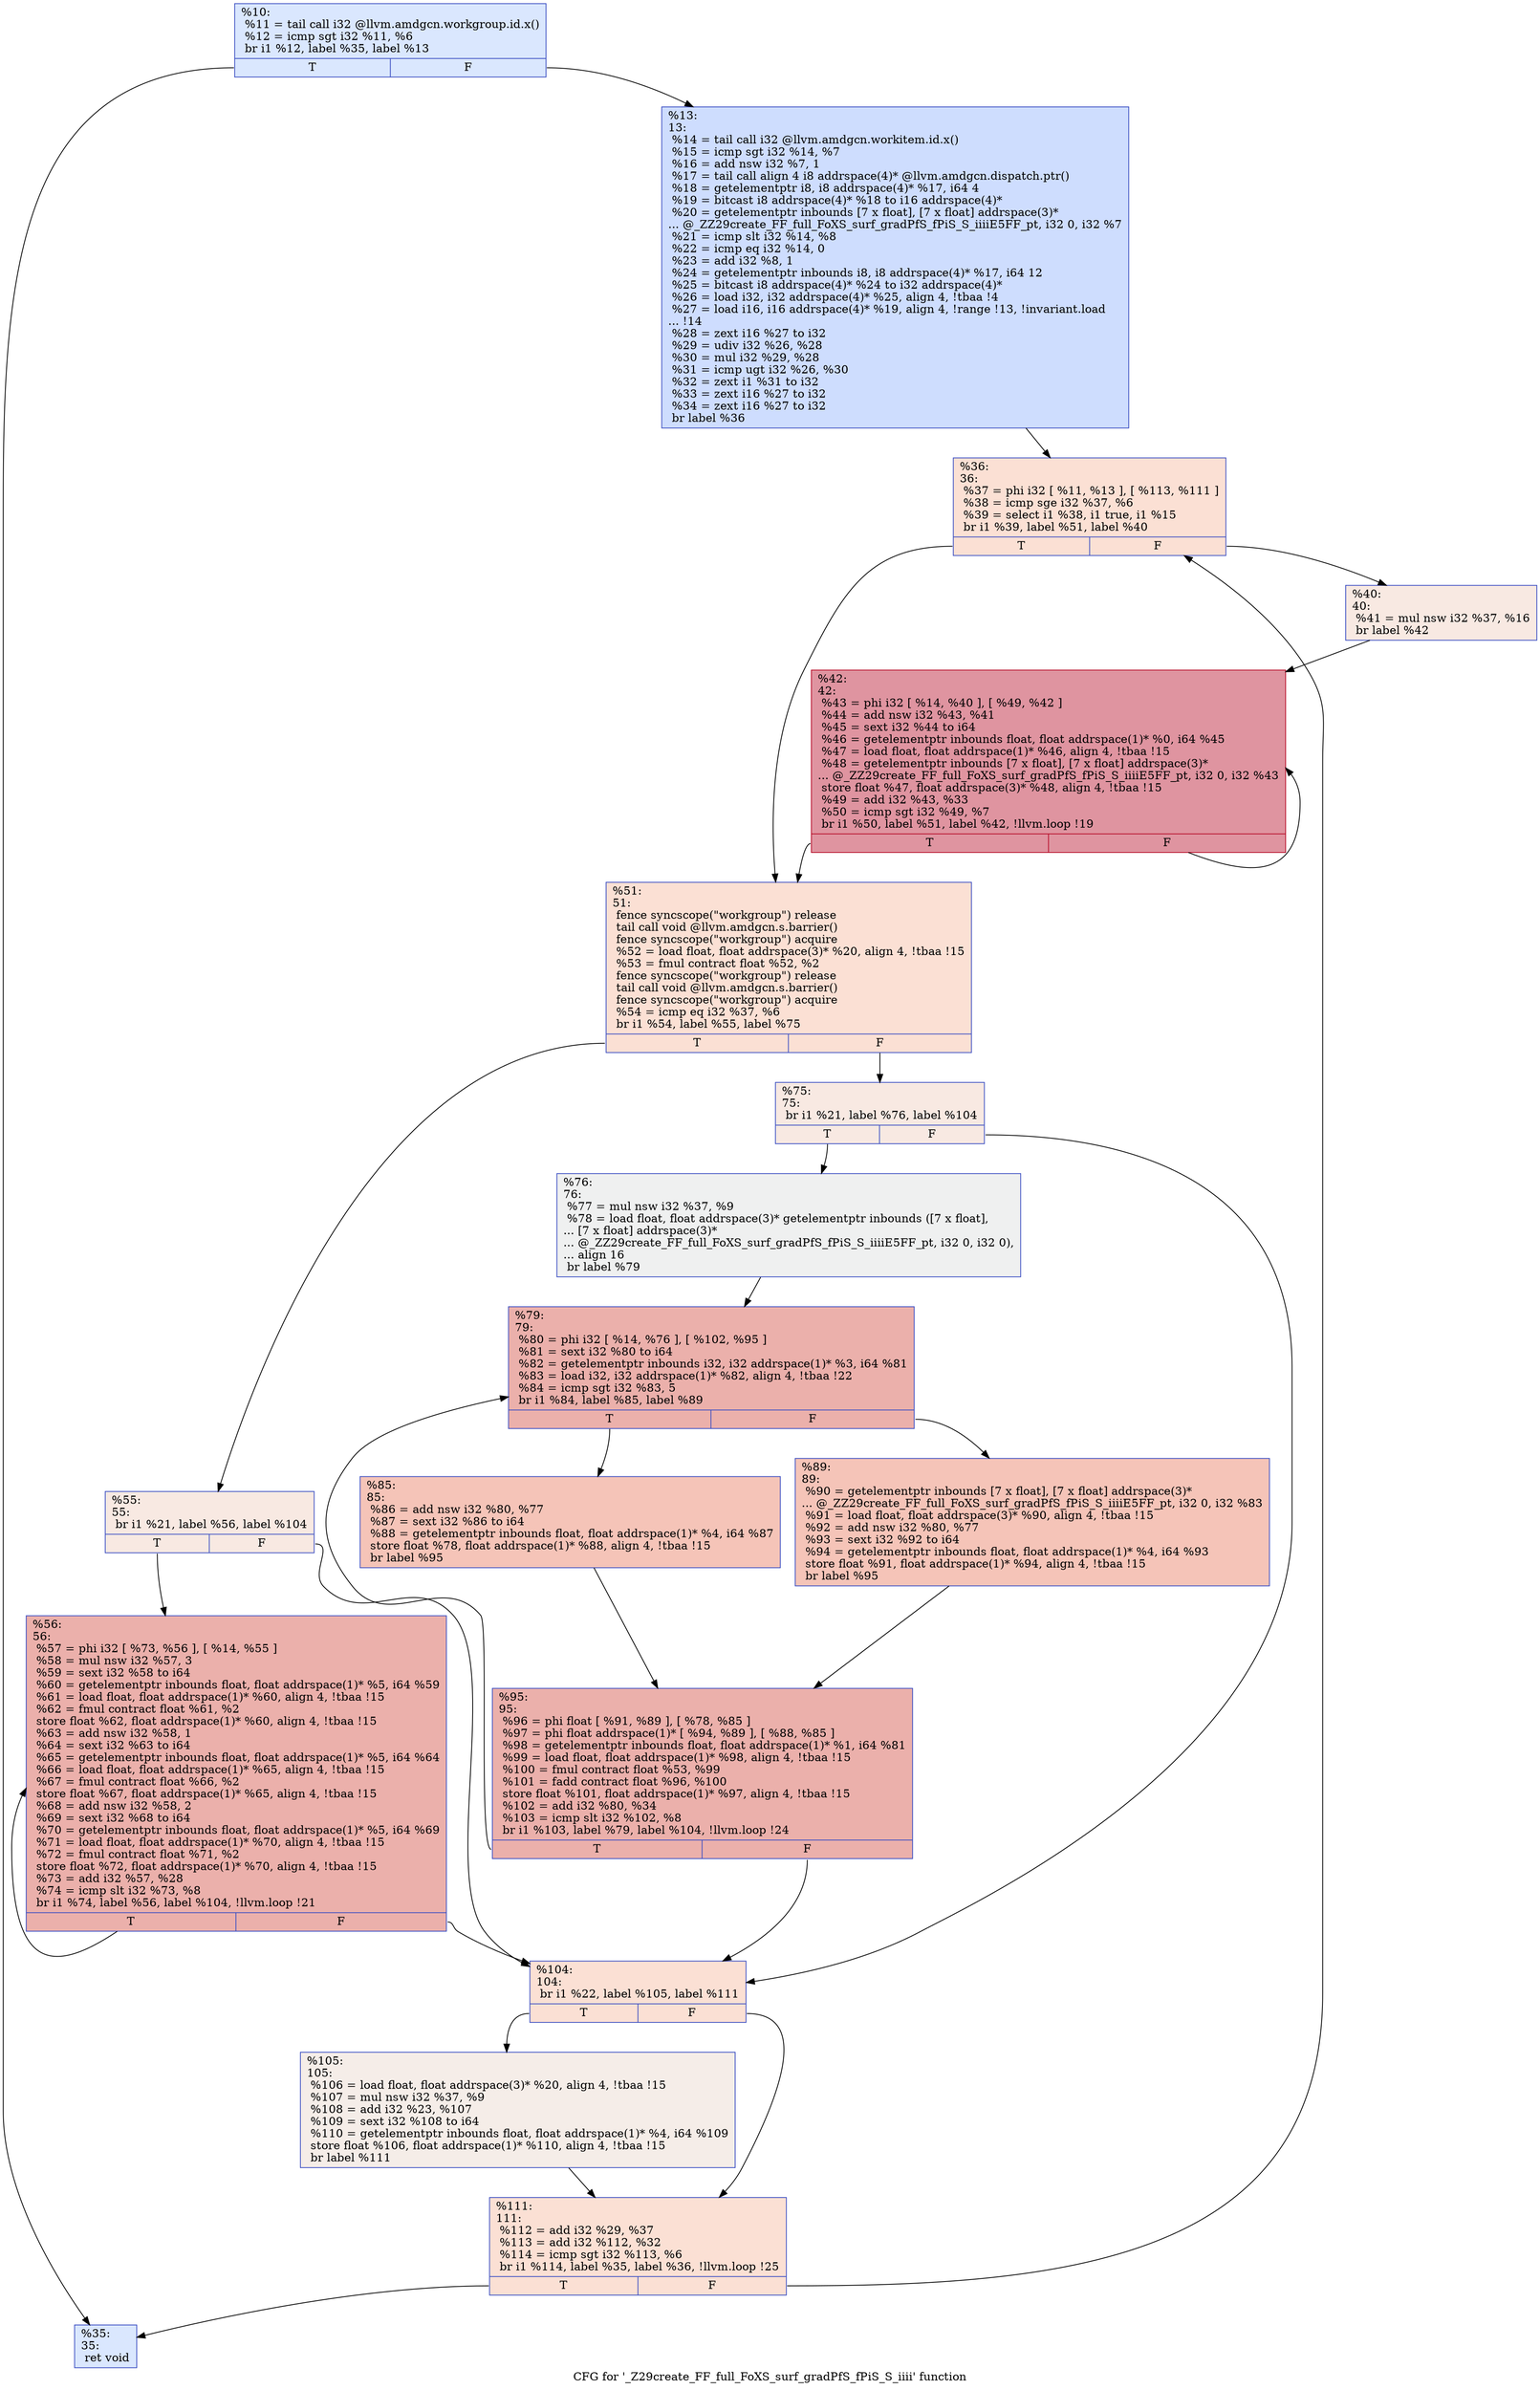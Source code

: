 digraph "CFG for '_Z29create_FF_full_FoXS_surf_gradPfS_fPiS_S_iiii' function" {
	label="CFG for '_Z29create_FF_full_FoXS_surf_gradPfS_fPiS_S_iiii' function";

	Node0x4a70000 [shape=record,color="#3d50c3ff", style=filled, fillcolor="#abc8fd70",label="{%10:\l  %11 = tail call i32 @llvm.amdgcn.workgroup.id.x()\l  %12 = icmp sgt i32 %11, %6\l  br i1 %12, label %35, label %13\l|{<s0>T|<s1>F}}"];
	Node0x4a70000:s0 -> Node0x4a709e0;
	Node0x4a70000:s1 -> Node0x4a70a70;
	Node0x4a70a70 [shape=record,color="#3d50c3ff", style=filled, fillcolor="#8fb1fe70",label="{%13:\l13:                                               \l  %14 = tail call i32 @llvm.amdgcn.workitem.id.x()\l  %15 = icmp sgt i32 %14, %7\l  %16 = add nsw i32 %7, 1\l  %17 = tail call align 4 i8 addrspace(4)* @llvm.amdgcn.dispatch.ptr()\l  %18 = getelementptr i8, i8 addrspace(4)* %17, i64 4\l  %19 = bitcast i8 addrspace(4)* %18 to i16 addrspace(4)*\l  %20 = getelementptr inbounds [7 x float], [7 x float] addrspace(3)*\l... @_ZZ29create_FF_full_FoXS_surf_gradPfS_fPiS_S_iiiiE5FF_pt, i32 0, i32 %7\l  %21 = icmp slt i32 %14, %8\l  %22 = icmp eq i32 %14, 0\l  %23 = add i32 %8, 1\l  %24 = getelementptr inbounds i8, i8 addrspace(4)* %17, i64 12\l  %25 = bitcast i8 addrspace(4)* %24 to i32 addrspace(4)*\l  %26 = load i32, i32 addrspace(4)* %25, align 4, !tbaa !4\l  %27 = load i16, i16 addrspace(4)* %19, align 4, !range !13, !invariant.load\l... !14\l  %28 = zext i16 %27 to i32\l  %29 = udiv i32 %26, %28\l  %30 = mul i32 %29, %28\l  %31 = icmp ugt i32 %26, %30\l  %32 = zext i1 %31 to i32\l  %33 = zext i16 %27 to i32\l  %34 = zext i16 %27 to i32\l  br label %36\l}"];
	Node0x4a70a70 -> Node0x4a730c0;
	Node0x4a709e0 [shape=record,color="#3d50c3ff", style=filled, fillcolor="#abc8fd70",label="{%35:\l35:                                               \l  ret void\l}"];
	Node0x4a730c0 [shape=record,color="#3d50c3ff", style=filled, fillcolor="#f7b99e70",label="{%36:\l36:                                               \l  %37 = phi i32 [ %11, %13 ], [ %113, %111 ]\l  %38 = icmp sge i32 %37, %6\l  %39 = select i1 %38, i1 true, i1 %15\l  br i1 %39, label %51, label %40\l|{<s0>T|<s1>F}}"];
	Node0x4a730c0:s0 -> Node0x4a73450;
	Node0x4a730c0:s1 -> Node0x4a734e0;
	Node0x4a734e0 [shape=record,color="#3d50c3ff", style=filled, fillcolor="#efcebd70",label="{%40:\l40:                                               \l  %41 = mul nsw i32 %37, %16\l  br label %42\l}"];
	Node0x4a734e0 -> Node0x4a736b0;
	Node0x4a736b0 [shape=record,color="#b70d28ff", style=filled, fillcolor="#b70d2870",label="{%42:\l42:                                               \l  %43 = phi i32 [ %14, %40 ], [ %49, %42 ]\l  %44 = add nsw i32 %43, %41\l  %45 = sext i32 %44 to i64\l  %46 = getelementptr inbounds float, float addrspace(1)* %0, i64 %45\l  %47 = load float, float addrspace(1)* %46, align 4, !tbaa !15\l  %48 = getelementptr inbounds [7 x float], [7 x float] addrspace(3)*\l... @_ZZ29create_FF_full_FoXS_surf_gradPfS_fPiS_S_iiiiE5FF_pt, i32 0, i32 %43\l  store float %47, float addrspace(3)* %48, align 4, !tbaa !15\l  %49 = add i32 %43, %33\l  %50 = icmp sgt i32 %49, %7\l  br i1 %50, label %51, label %42, !llvm.loop !19\l|{<s0>T|<s1>F}}"];
	Node0x4a736b0:s0 -> Node0x4a73450;
	Node0x4a736b0:s1 -> Node0x4a736b0;
	Node0x4a73450 [shape=record,color="#3d50c3ff", style=filled, fillcolor="#f7b99e70",label="{%51:\l51:                                               \l  fence syncscope(\"workgroup\") release\l  tail call void @llvm.amdgcn.s.barrier()\l  fence syncscope(\"workgroup\") acquire\l  %52 = load float, float addrspace(3)* %20, align 4, !tbaa !15\l  %53 = fmul contract float %52, %2\l  fence syncscope(\"workgroup\") release\l  tail call void @llvm.amdgcn.s.barrier()\l  fence syncscope(\"workgroup\") acquire\l  %54 = icmp eq i32 %37, %6\l  br i1 %54, label %55, label %75\l|{<s0>T|<s1>F}}"];
	Node0x4a73450:s0 -> Node0x4a74c00;
	Node0x4a73450:s1 -> Node0x4a74c50;
	Node0x4a74c00 [shape=record,color="#3d50c3ff", style=filled, fillcolor="#efcebd70",label="{%55:\l55:                                               \l  br i1 %21, label %56, label %104\l|{<s0>T|<s1>F}}"];
	Node0x4a74c00:s0 -> Node0x4a74d90;
	Node0x4a74c00:s1 -> Node0x4a74de0;
	Node0x4a74d90 [shape=record,color="#3d50c3ff", style=filled, fillcolor="#d24b4070",label="{%56:\l56:                                               \l  %57 = phi i32 [ %73, %56 ], [ %14, %55 ]\l  %58 = mul nsw i32 %57, 3\l  %59 = sext i32 %58 to i64\l  %60 = getelementptr inbounds float, float addrspace(1)* %5, i64 %59\l  %61 = load float, float addrspace(1)* %60, align 4, !tbaa !15\l  %62 = fmul contract float %61, %2\l  store float %62, float addrspace(1)* %60, align 4, !tbaa !15\l  %63 = add nsw i32 %58, 1\l  %64 = sext i32 %63 to i64\l  %65 = getelementptr inbounds float, float addrspace(1)* %5, i64 %64\l  %66 = load float, float addrspace(1)* %65, align 4, !tbaa !15\l  %67 = fmul contract float %66, %2\l  store float %67, float addrspace(1)* %65, align 4, !tbaa !15\l  %68 = add nsw i32 %58, 2\l  %69 = sext i32 %68 to i64\l  %70 = getelementptr inbounds float, float addrspace(1)* %5, i64 %69\l  %71 = load float, float addrspace(1)* %70, align 4, !tbaa !15\l  %72 = fmul contract float %71, %2\l  store float %72, float addrspace(1)* %70, align 4, !tbaa !15\l  %73 = add i32 %57, %28\l  %74 = icmp slt i32 %73, %8\l  br i1 %74, label %56, label %104, !llvm.loop !21\l|{<s0>T|<s1>F}}"];
	Node0x4a74d90:s0 -> Node0x4a74d90;
	Node0x4a74d90:s1 -> Node0x4a74de0;
	Node0x4a74c50 [shape=record,color="#3d50c3ff", style=filled, fillcolor="#efcebd70",label="{%75:\l75:                                               \l  br i1 %21, label %76, label %104\l|{<s0>T|<s1>F}}"];
	Node0x4a74c50:s0 -> Node0x4a75e90;
	Node0x4a74c50:s1 -> Node0x4a74de0;
	Node0x4a75e90 [shape=record,color="#3d50c3ff", style=filled, fillcolor="#dbdcde70",label="{%76:\l76:                                               \l  %77 = mul nsw i32 %37, %9\l  %78 = load float, float addrspace(3)* getelementptr inbounds ([7 x float],\l... [7 x float] addrspace(3)*\l... @_ZZ29create_FF_full_FoXS_surf_gradPfS_fPiS_S_iiiiE5FF_pt, i32 0, i32 0),\l... align 16\l  br label %79\l}"];
	Node0x4a75e90 -> Node0x4a763f0;
	Node0x4a763f0 [shape=record,color="#3d50c3ff", style=filled, fillcolor="#d24b4070",label="{%79:\l79:                                               \l  %80 = phi i32 [ %14, %76 ], [ %102, %95 ]\l  %81 = sext i32 %80 to i64\l  %82 = getelementptr inbounds i32, i32 addrspace(1)* %3, i64 %81\l  %83 = load i32, i32 addrspace(1)* %82, align 4, !tbaa !22\l  %84 = icmp sgt i32 %83, 5\l  br i1 %84, label %85, label %89\l|{<s0>T|<s1>F}}"];
	Node0x4a763f0:s0 -> Node0x4a768a0;
	Node0x4a763f0:s1 -> Node0x4a76930;
	Node0x4a768a0 [shape=record,color="#3d50c3ff", style=filled, fillcolor="#e97a5f70",label="{%85:\l85:                                               \l  %86 = add nsw i32 %80, %77\l  %87 = sext i32 %86 to i64\l  %88 = getelementptr inbounds float, float addrspace(1)* %4, i64 %87\l  store float %78, float addrspace(1)* %88, align 4, !tbaa !15\l  br label %95\l}"];
	Node0x4a768a0 -> Node0x4a764b0;
	Node0x4a76930 [shape=record,color="#3d50c3ff", style=filled, fillcolor="#e97a5f70",label="{%89:\l89:                                               \l  %90 = getelementptr inbounds [7 x float], [7 x float] addrspace(3)*\l... @_ZZ29create_FF_full_FoXS_surf_gradPfS_fPiS_S_iiiiE5FF_pt, i32 0, i32 %83\l  %91 = load float, float addrspace(3)* %90, align 4, !tbaa !15\l  %92 = add nsw i32 %80, %77\l  %93 = sext i32 %92 to i64\l  %94 = getelementptr inbounds float, float addrspace(1)* %4, i64 %93\l  store float %91, float addrspace(1)* %94, align 4, !tbaa !15\l  br label %95\l}"];
	Node0x4a76930 -> Node0x4a764b0;
	Node0x4a764b0 [shape=record,color="#3d50c3ff", style=filled, fillcolor="#d24b4070",label="{%95:\l95:                                               \l  %96 = phi float [ %91, %89 ], [ %78, %85 ]\l  %97 = phi float addrspace(1)* [ %94, %89 ], [ %88, %85 ]\l  %98 = getelementptr inbounds float, float addrspace(1)* %1, i64 %81\l  %99 = load float, float addrspace(1)* %98, align 4, !tbaa !15\l  %100 = fmul contract float %53, %99\l  %101 = fadd contract float %96, %100\l  store float %101, float addrspace(1)* %97, align 4, !tbaa !15\l  %102 = add i32 %80, %34\l  %103 = icmp slt i32 %102, %8\l  br i1 %103, label %79, label %104, !llvm.loop !24\l|{<s0>T|<s1>F}}"];
	Node0x4a764b0:s0 -> Node0x4a763f0;
	Node0x4a764b0:s1 -> Node0x4a74de0;
	Node0x4a74de0 [shape=record,color="#3d50c3ff", style=filled, fillcolor="#f7b99e70",label="{%104:\l104:                                              \l  br i1 %22, label %105, label %111\l|{<s0>T|<s1>F}}"];
	Node0x4a74de0:s0 -> Node0x4a77780;
	Node0x4a74de0:s1 -> Node0x4a73210;
	Node0x4a77780 [shape=record,color="#3d50c3ff", style=filled, fillcolor="#e8d6cc70",label="{%105:\l105:                                              \l  %106 = load float, float addrspace(3)* %20, align 4, !tbaa !15\l  %107 = mul nsw i32 %37, %9\l  %108 = add i32 %23, %107\l  %109 = sext i32 %108 to i64\l  %110 = getelementptr inbounds float, float addrspace(1)* %4, i64 %109\l  store float %106, float addrspace(1)* %110, align 4, !tbaa !15\l  br label %111\l}"];
	Node0x4a77780 -> Node0x4a73210;
	Node0x4a73210 [shape=record,color="#3d50c3ff", style=filled, fillcolor="#f7b99e70",label="{%111:\l111:                                              \l  %112 = add i32 %29, %37\l  %113 = add i32 %112, %32\l  %114 = icmp sgt i32 %113, %6\l  br i1 %114, label %35, label %36, !llvm.loop !25\l|{<s0>T|<s1>F}}"];
	Node0x4a73210:s0 -> Node0x4a709e0;
	Node0x4a73210:s1 -> Node0x4a730c0;
}
